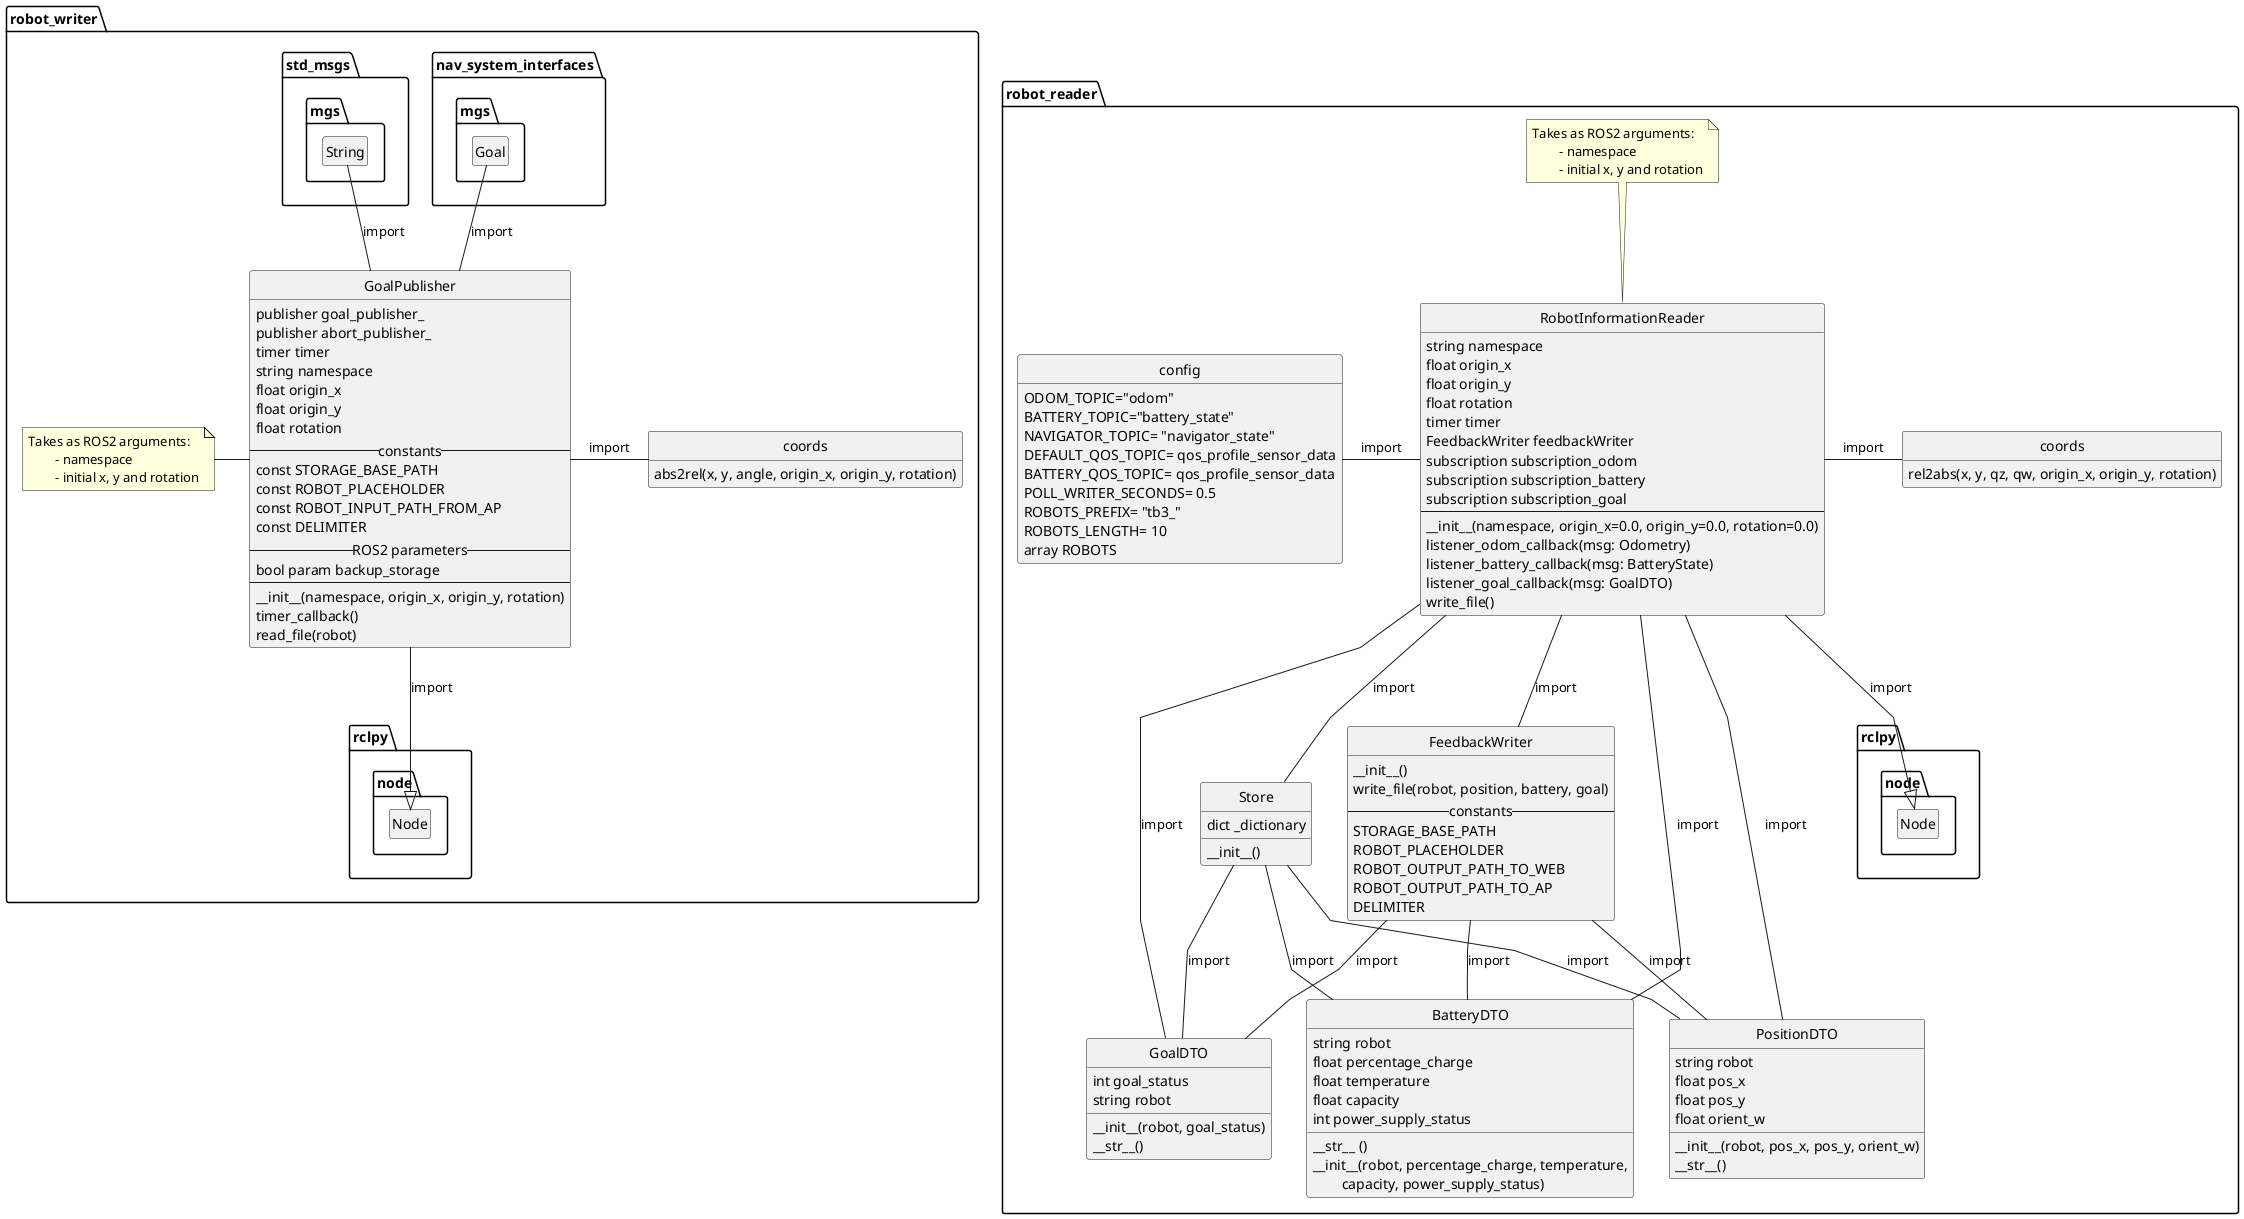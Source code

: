 @startuml
hide empty member
hide circle
skinparam Linetype polyline

package robot_writer {

	class GoalPublisher {
		publisher goal_publisher_
		publisher abort_publisher_
		timer timer
		string namespace
		float origin_x
		float origin_y
		float rotation
		--constants--
		const STORAGE_BASE_PATH
		const ROBOT_PLACEHOLDER
		const ROBOT_INPUT_PATH_FROM_AP
		const DELIMITER
		--ROS2 parameters--
		bool param backup_storage
		---
		__init__(namespace, origin_x, origin_y, rotation)
		timer_callback()
		read_file(robot)
	}
	class robot_writer.coords {
	  abs2rel(x, y, angle, origin_x, origin_y, rotation)
	}
note "Takes as ROS2 arguments:\n\t- namespace\n\t- initial x, y and rotation" as N1
 N1 -right- GoalPublisher
 GoalPublisher -right- robot_writer.coords: import
 GoalPublisher -up- nav_system_interfaces.mgs.Goal: import
 GoalPublisher -up- std_msgs.mgs.String: import
 GoalPublisher -down-|> rclpy.node.Node: import
}

package robot_reader {
	class RobotInformationReader {
		string namespace
		float origin_x
		float origin_y
		float rotation
		timer timer
		FeedbackWriter feedbackWriter
		subscription subscription_odom
		subscription subscription_battery
		subscription subscription_goal
		---
		__init__(namespace, origin_x=0.0, origin_y=0.0, rotation=0.0)
		listener_odom_callback(msg: Odometry)
		listener_battery_callback(msg: BatteryState)
		listener_goal_callback(msg: GoalDTO)
		write_file()
	}

class BatteryDTO{
	string robot
	float percentage_charge
	float temperature
	float capacity
	int power_supply_status
	__str__ ()
	__init__(robot, percentage_charge, temperature,
		\tcapacity, power_supply_status)
}
class config{
	ODOM_TOPIC="odom"
	BATTERY_TOPIC="battery_state"
	NAVIGATOR_TOPIC= "navigator_state"
	DEFAULT_QOS_TOPIC= qos_profile_sensor_data
	BATTERY_QOS_TOPIC= qos_profile_sensor_data
	POLL_WRITER_SECONDS= 0.5
	ROBOTS_PREFIX= "tb3_"
	ROBOTS_LENGTH= 10
	array ROBOTS
}
class coords{
	rel2abs(x, y, qz, qw, origin_x, origin_y, rotation)
}
class FeedbackWriter{
	__init__()
	write_file(robot, position, battery, goal)
	--constants--
	STORAGE_BASE_PATH
	ROBOT_PLACEHOLDER
	ROBOT_OUTPUT_PATH_TO_WEB
	ROBOT_OUTPUT_PATH_TO_AP
	DELIMITER
}
class GoalDTO{
	__init__(robot, goal_status)
	int goal_status
	string robot
	__str__() 
}
class PositionDTO{
	string robot
	float pos_x
	float pos_y
	float orient_w
	__init__(robot, pos_x, pos_y, orient_w)
	__str__()
}

class Store{
	__init__()
	dict _dictionary
}

note "Takes as ROS2 arguments:\n\t- namespace\n\t- initial x, y and rotation" as N2
 N2 -down- RobotInformationReader

FeedbackWriter -- PositionDTO: import
FeedbackWriter -- BatteryDTO: import
FeedbackWriter -- GoalDTO: import
Store -- PositionDTO: import
Store -- BatteryDTO: import
Store -- GoalDTO: import
RobotInformationReader -- PositionDTO: import
RobotInformationReader -- BatteryDTO: import
RobotInformationReader -- GoalDTO: import
RobotInformationReader -- FeedbackWriter: import
RobotInformationReader -- Store: import
RobotInformationReader -right- coords: import
RobotInformationReader -left- config: import
RobotInformationReader --|> rclpy.node.Node: import
}


@enduml
